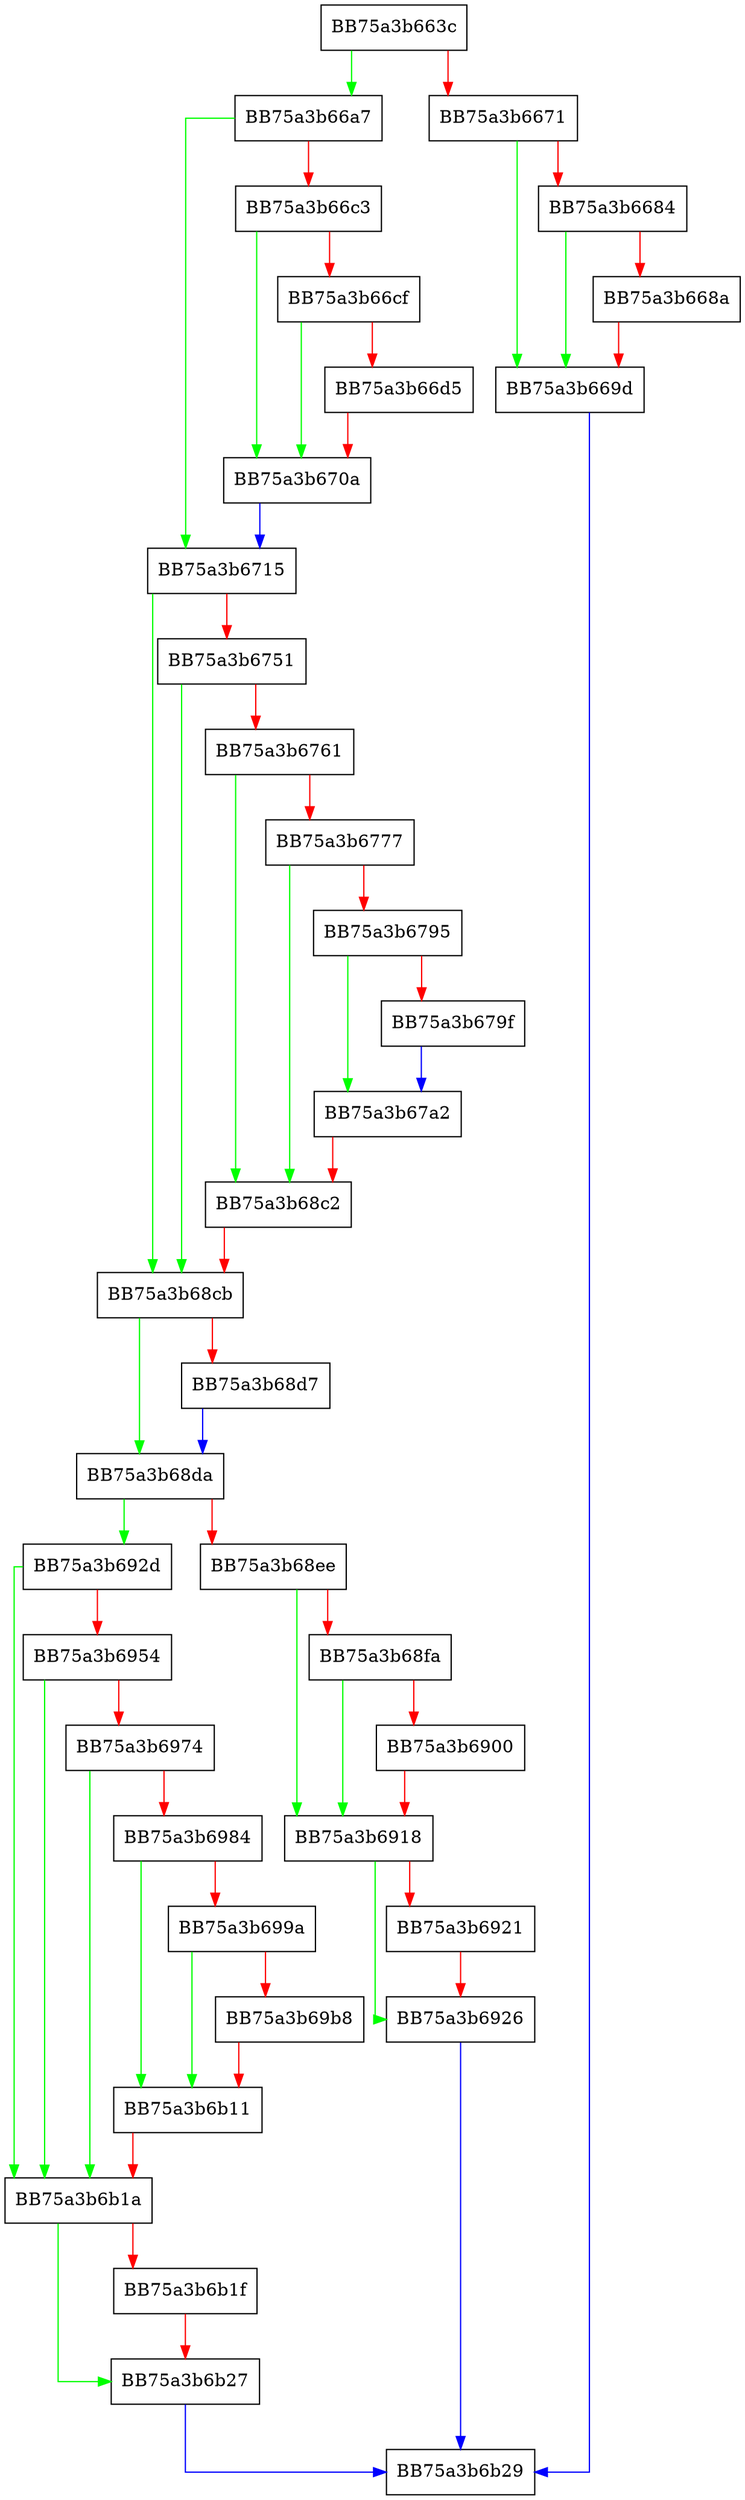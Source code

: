 digraph opStatusHandler {
  node [shape="box"];
  graph [splines=ortho];
  BB75a3b663c -> BB75a3b66a7 [color="green"];
  BB75a3b663c -> BB75a3b6671 [color="red"];
  BB75a3b6671 -> BB75a3b669d [color="green"];
  BB75a3b6671 -> BB75a3b6684 [color="red"];
  BB75a3b6684 -> BB75a3b669d [color="green"];
  BB75a3b6684 -> BB75a3b668a [color="red"];
  BB75a3b668a -> BB75a3b669d [color="red"];
  BB75a3b669d -> BB75a3b6b29 [color="blue"];
  BB75a3b66a7 -> BB75a3b6715 [color="green"];
  BB75a3b66a7 -> BB75a3b66c3 [color="red"];
  BB75a3b66c3 -> BB75a3b670a [color="green"];
  BB75a3b66c3 -> BB75a3b66cf [color="red"];
  BB75a3b66cf -> BB75a3b670a [color="green"];
  BB75a3b66cf -> BB75a3b66d5 [color="red"];
  BB75a3b66d5 -> BB75a3b670a [color="red"];
  BB75a3b670a -> BB75a3b6715 [color="blue"];
  BB75a3b6715 -> BB75a3b68cb [color="green"];
  BB75a3b6715 -> BB75a3b6751 [color="red"];
  BB75a3b6751 -> BB75a3b68cb [color="green"];
  BB75a3b6751 -> BB75a3b6761 [color="red"];
  BB75a3b6761 -> BB75a3b68c2 [color="green"];
  BB75a3b6761 -> BB75a3b6777 [color="red"];
  BB75a3b6777 -> BB75a3b68c2 [color="green"];
  BB75a3b6777 -> BB75a3b6795 [color="red"];
  BB75a3b6795 -> BB75a3b67a2 [color="green"];
  BB75a3b6795 -> BB75a3b679f [color="red"];
  BB75a3b679f -> BB75a3b67a2 [color="blue"];
  BB75a3b67a2 -> BB75a3b68c2 [color="red"];
  BB75a3b68c2 -> BB75a3b68cb [color="red"];
  BB75a3b68cb -> BB75a3b68da [color="green"];
  BB75a3b68cb -> BB75a3b68d7 [color="red"];
  BB75a3b68d7 -> BB75a3b68da [color="blue"];
  BB75a3b68da -> BB75a3b692d [color="green"];
  BB75a3b68da -> BB75a3b68ee [color="red"];
  BB75a3b68ee -> BB75a3b6918 [color="green"];
  BB75a3b68ee -> BB75a3b68fa [color="red"];
  BB75a3b68fa -> BB75a3b6918 [color="green"];
  BB75a3b68fa -> BB75a3b6900 [color="red"];
  BB75a3b6900 -> BB75a3b6918 [color="red"];
  BB75a3b6918 -> BB75a3b6926 [color="green"];
  BB75a3b6918 -> BB75a3b6921 [color="red"];
  BB75a3b6921 -> BB75a3b6926 [color="red"];
  BB75a3b6926 -> BB75a3b6b29 [color="blue"];
  BB75a3b692d -> BB75a3b6b1a [color="green"];
  BB75a3b692d -> BB75a3b6954 [color="red"];
  BB75a3b6954 -> BB75a3b6b1a [color="green"];
  BB75a3b6954 -> BB75a3b6974 [color="red"];
  BB75a3b6974 -> BB75a3b6b1a [color="green"];
  BB75a3b6974 -> BB75a3b6984 [color="red"];
  BB75a3b6984 -> BB75a3b6b11 [color="green"];
  BB75a3b6984 -> BB75a3b699a [color="red"];
  BB75a3b699a -> BB75a3b6b11 [color="green"];
  BB75a3b699a -> BB75a3b69b8 [color="red"];
  BB75a3b69b8 -> BB75a3b6b11 [color="red"];
  BB75a3b6b11 -> BB75a3b6b1a [color="red"];
  BB75a3b6b1a -> BB75a3b6b27 [color="green"];
  BB75a3b6b1a -> BB75a3b6b1f [color="red"];
  BB75a3b6b1f -> BB75a3b6b27 [color="red"];
  BB75a3b6b27 -> BB75a3b6b29 [color="blue"];
}